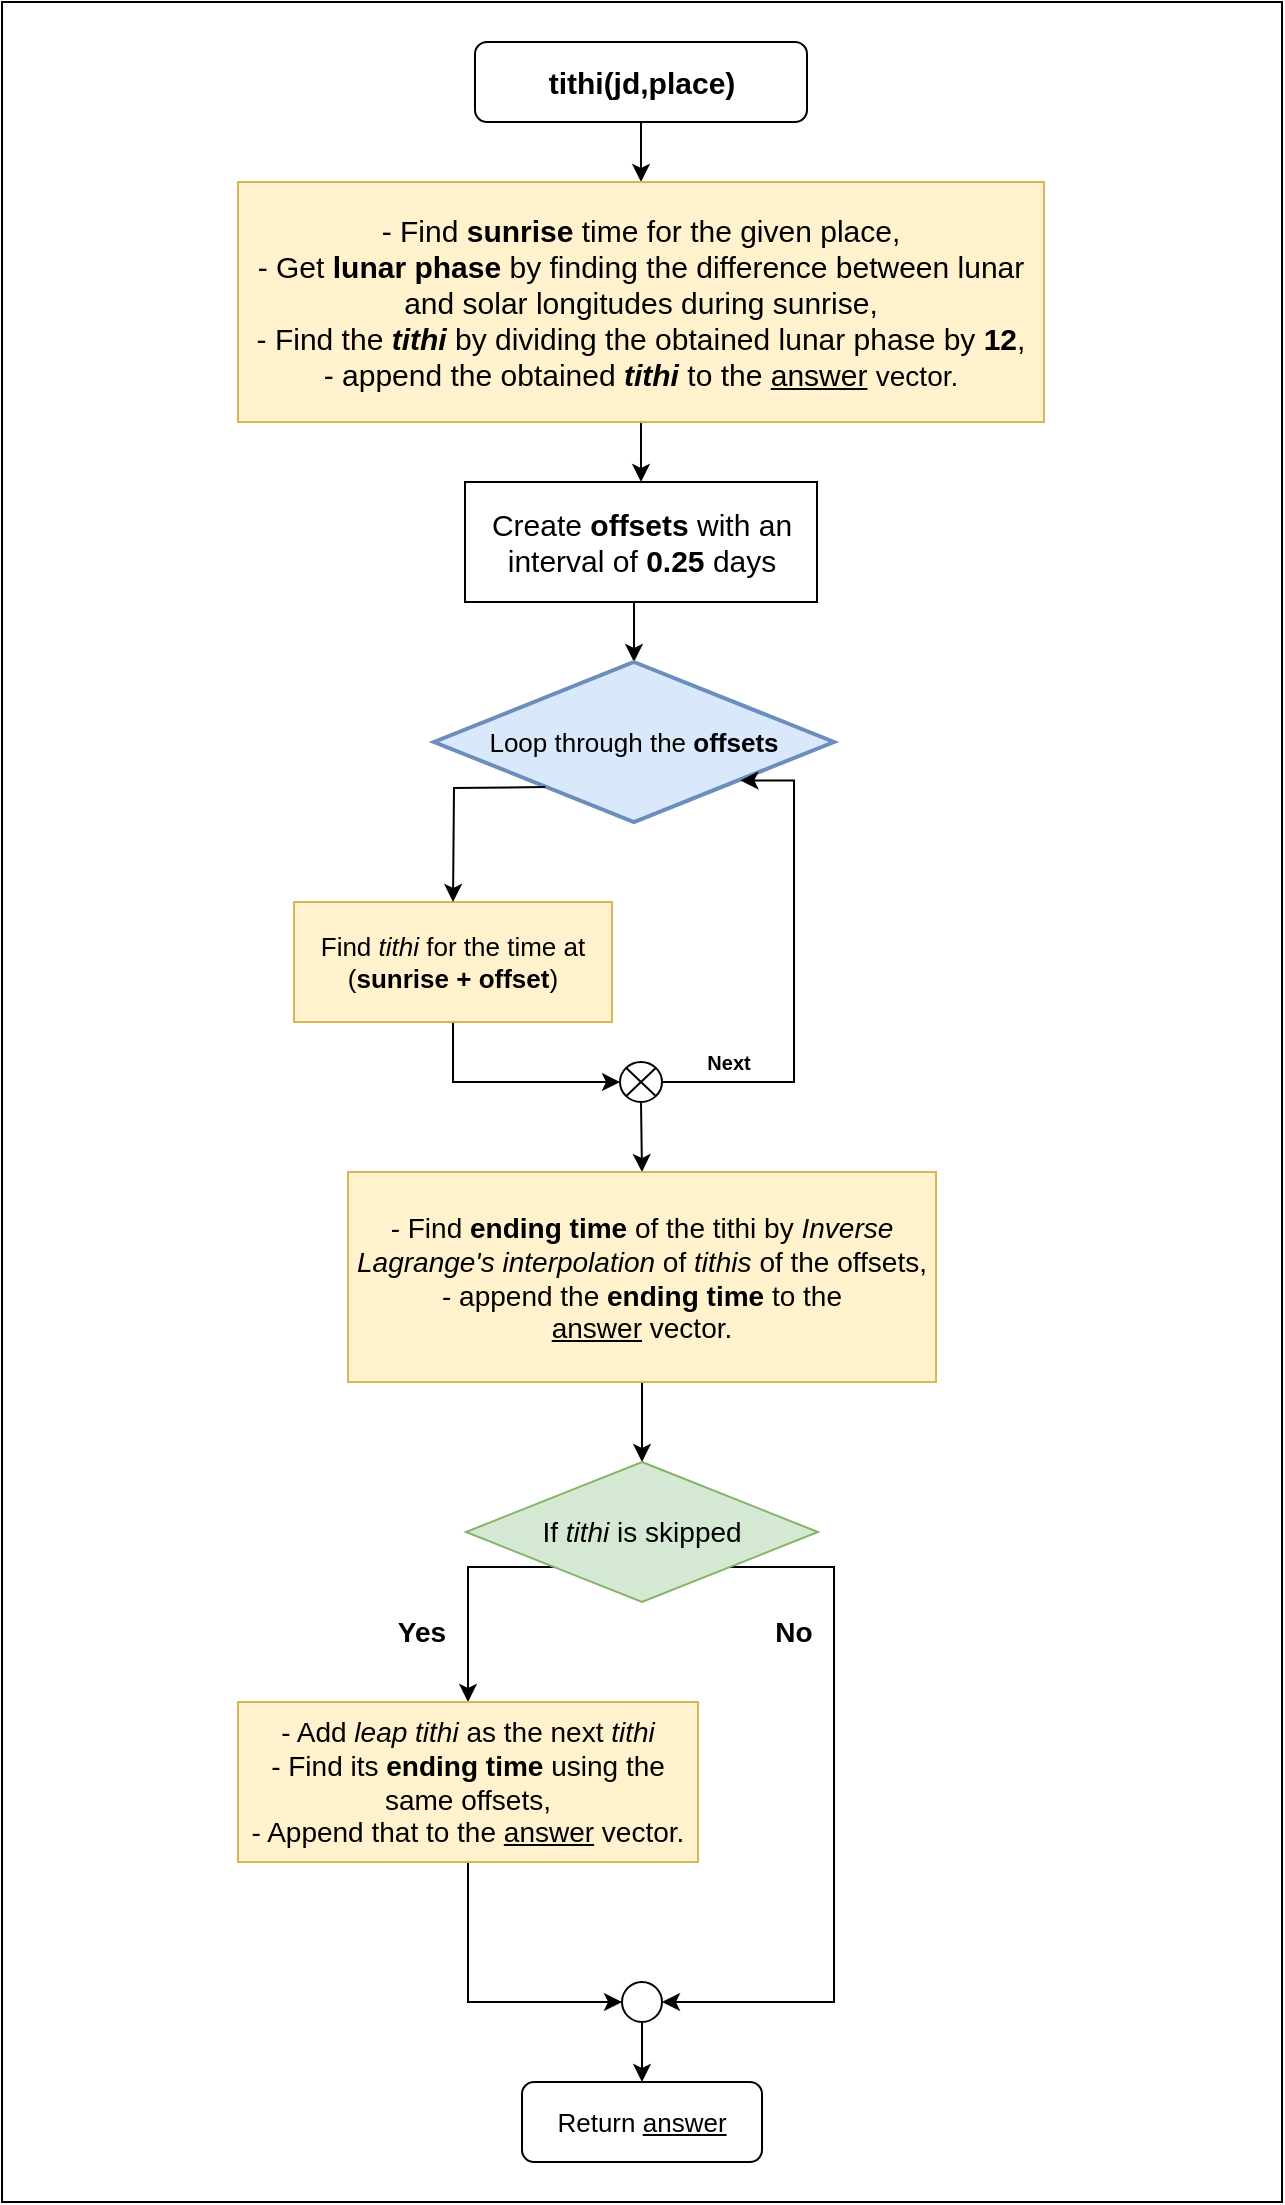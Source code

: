 <mxfile version="20.3.0" type="device"><diagram id="C5RBs43oDa-KdzZeNtuy" name="Page-1"><mxGraphModel dx="1955" dy="1150" grid="1" gridSize="10" guides="1" tooltips="1" connect="1" arrows="1" fold="1" page="1" pageScale="1" pageWidth="827" pageHeight="1169" math="0" shadow="0"><root><mxCell id="WIyWlLk6GJQsqaUBKTNV-0"/><mxCell id="WIyWlLk6GJQsqaUBKTNV-1" parent="WIyWlLk6GJQsqaUBKTNV-0"/><mxCell id="pMypvGUoGDW1pwkXLUvD-30" value="" style="rounded=0;whiteSpace=wrap;html=1;strokeColor=default;fontSize=13;fillColor=none;" vertex="1" parent="WIyWlLk6GJQsqaUBKTNV-1"><mxGeometry x="94" y="34" width="640" height="1100" as="geometry"/></mxCell><mxCell id="SKvpr_PSXpdz2S5gOXEd-4" style="edgeStyle=orthogonalEdgeStyle;rounded=0;orthogonalLoop=1;jettySize=auto;html=1;exitX=0.5;exitY=1;exitDx=0;exitDy=0;entryX=0.5;entryY=0;entryDx=0;entryDy=0;fontFamily=Helvetica;fontSize=15;" parent="WIyWlLk6GJQsqaUBKTNV-1" source="SKvpr_PSXpdz2S5gOXEd-1" target="SKvpr_PSXpdz2S5gOXEd-2" edge="1"><mxGeometry relative="1" as="geometry"/></mxCell><mxCell id="SKvpr_PSXpdz2S5gOXEd-1" value="&lt;font style=&quot;font-size: 15px;&quot;&gt;&lt;b style=&quot;&quot;&gt;tithi(jd,place)&lt;/b&gt;&lt;/font&gt;" style="rounded=1;whiteSpace=wrap;html=1;" parent="WIyWlLk6GJQsqaUBKTNV-1" vertex="1"><mxGeometry x="330.5" y="54" width="166" height="40" as="geometry"/></mxCell><mxCell id="SKvpr_PSXpdz2S5gOXEd-6" value="" style="edgeStyle=orthogonalEdgeStyle;rounded=0;orthogonalLoop=1;jettySize=auto;html=1;fontFamily=Helvetica;fontSize=15;" parent="WIyWlLk6GJQsqaUBKTNV-1" source="SKvpr_PSXpdz2S5gOXEd-2" target="SKvpr_PSXpdz2S5gOXEd-5" edge="1"><mxGeometry relative="1" as="geometry"/></mxCell><mxCell id="SKvpr_PSXpdz2S5gOXEd-2" value="- Find &lt;b&gt;sunrise &lt;/b&gt;time for the given place,&lt;br&gt;- Get &lt;b&gt;lunar phase&lt;/b&gt; by finding the difference between lunar and solar longitudes during sunrise,&lt;br&gt;- Find the &lt;b&gt;&lt;i&gt;tithi &lt;/i&gt;&lt;/b&gt;by dividing the obtained lunar phase by &lt;b&gt;12&lt;/b&gt;,&lt;br&gt;- append the obtained &lt;b&gt;&lt;i&gt;tithi&lt;/i&gt; &lt;/b&gt;to the &lt;u&gt;answer&lt;/u&gt;&lt;b&gt;&amp;nbsp;&lt;/b&gt;&lt;span style=&quot;font-size: 14px;&quot;&gt;vector.&lt;/span&gt;" style="rounded=0;whiteSpace=wrap;html=1;fontSize=15;fillColor=#fff2cc;strokeColor=#d6b656;" parent="WIyWlLk6GJQsqaUBKTNV-1" vertex="1"><mxGeometry x="212" y="124" width="403" height="120" as="geometry"/></mxCell><mxCell id="pMypvGUoGDW1pwkXLUvD-1" style="edgeStyle=orthogonalEdgeStyle;rounded=0;orthogonalLoop=1;jettySize=auto;html=1;exitX=0.5;exitY=1;exitDx=0;exitDy=0;entryX=0.5;entryY=0;entryDx=0;entryDy=0;entryPerimeter=0;fontSize=13;" edge="1" parent="WIyWlLk6GJQsqaUBKTNV-1" source="SKvpr_PSXpdz2S5gOXEd-5" target="pMypvGUoGDW1pwkXLUvD-0"><mxGeometry relative="1" as="geometry"/></mxCell><mxCell id="SKvpr_PSXpdz2S5gOXEd-5" value="Create &lt;b&gt;offsets&lt;/b&gt; with an interval of &lt;b&gt;0.25 &lt;/b&gt;days" style="rounded=0;whiteSpace=wrap;html=1;fontFamily=Helvetica;fontSize=15;" parent="WIyWlLk6GJQsqaUBKTNV-1" vertex="1"><mxGeometry x="325.5" y="274" width="176" height="60" as="geometry"/></mxCell><mxCell id="pMypvGUoGDW1pwkXLUvD-0" value="&lt;font style=&quot;font-size: 13px;&quot;&gt;Loop through the&amp;nbsp;&lt;b&gt;offsets&lt;/b&gt;&lt;/font&gt;" style="strokeWidth=2;html=1;shape=mxgraph.flowchart.decision;whiteSpace=wrap;fillColor=#dae8fc;strokeColor=#6c8ebf;" vertex="1" parent="WIyWlLk6GJQsqaUBKTNV-1"><mxGeometry x="310" y="364" width="200" height="80" as="geometry"/></mxCell><mxCell id="pMypvGUoGDW1pwkXLUvD-7" style="edgeStyle=orthogonalEdgeStyle;rounded=0;orthogonalLoop=1;jettySize=auto;html=1;exitX=0.5;exitY=1;exitDx=0;exitDy=0;entryX=0;entryY=0.5;entryDx=0;entryDy=0;entryPerimeter=0;fontSize=13;" edge="1" parent="WIyWlLk6GJQsqaUBKTNV-1" source="pMypvGUoGDW1pwkXLUvD-3" target="pMypvGUoGDW1pwkXLUvD-6"><mxGeometry relative="1" as="geometry"/></mxCell><mxCell id="pMypvGUoGDW1pwkXLUvD-3" value="Find &lt;i&gt;tithi&lt;/i&gt; for the time at (&lt;b&gt;sunrise + offset&lt;/b&gt;)" style="rounded=0;whiteSpace=wrap;html=1;fontSize=13;fillColor=#fff2cc;strokeColor=#d6b656;" vertex="1" parent="WIyWlLk6GJQsqaUBKTNV-1"><mxGeometry x="240" y="484" width="159" height="60" as="geometry"/></mxCell><mxCell id="pMypvGUoGDW1pwkXLUvD-4" value="" style="endArrow=classic;html=1;rounded=0;fontSize=13;entryX=0.5;entryY=0;entryDx=0;entryDy=0;exitX=0.278;exitY=0.782;exitDx=0;exitDy=0;exitPerimeter=0;" edge="1" parent="WIyWlLk6GJQsqaUBKTNV-1" source="pMypvGUoGDW1pwkXLUvD-0" target="pMypvGUoGDW1pwkXLUvD-3"><mxGeometry width="50" height="50" relative="1" as="geometry"><mxPoint x="380" y="424" as="sourcePoint"/><mxPoint x="430" y="374" as="targetPoint"/><Array as="points"><mxPoint x="320" y="427"/></Array></mxGeometry></mxCell><mxCell id="pMypvGUoGDW1pwkXLUvD-8" style="edgeStyle=orthogonalEdgeStyle;rounded=0;orthogonalLoop=1;jettySize=auto;html=1;exitX=1;exitY=0.5;exitDx=0;exitDy=0;exitPerimeter=0;fontSize=13;entryX=0.766;entryY=0.74;entryDx=0;entryDy=0;entryPerimeter=0;" edge="1" parent="WIyWlLk6GJQsqaUBKTNV-1" source="pMypvGUoGDW1pwkXLUvD-6" target="pMypvGUoGDW1pwkXLUvD-0"><mxGeometry relative="1" as="geometry"><mxPoint x="510" y="434" as="targetPoint"/><Array as="points"><mxPoint x="490" y="574"/><mxPoint x="490" y="423"/></Array></mxGeometry></mxCell><mxCell id="pMypvGUoGDW1pwkXLUvD-11" style="edgeStyle=orthogonalEdgeStyle;rounded=0;orthogonalLoop=1;jettySize=auto;html=1;exitX=0.5;exitY=1;exitDx=0;exitDy=0;exitPerimeter=0;entryX=0.5;entryY=0;entryDx=0;entryDy=0;fontSize=10;" edge="1" parent="WIyWlLk6GJQsqaUBKTNV-1" source="pMypvGUoGDW1pwkXLUvD-6" target="pMypvGUoGDW1pwkXLUvD-10"><mxGeometry relative="1" as="geometry"/></mxCell><mxCell id="pMypvGUoGDW1pwkXLUvD-6" value="" style="verticalLabelPosition=bottom;verticalAlign=top;html=1;shape=mxgraph.flowchart.or;fontSize=13;" vertex="1" parent="WIyWlLk6GJQsqaUBKTNV-1"><mxGeometry x="403" y="564" width="21" height="20" as="geometry"/></mxCell><mxCell id="pMypvGUoGDW1pwkXLUvD-9" value="&lt;font style=&quot;font-size: 10px;&quot;&gt;Next&lt;/font&gt;" style="text;strokeColor=none;fillColor=none;html=1;fontSize=24;fontStyle=1;verticalAlign=middle;align=center;" vertex="1" parent="WIyWlLk6GJQsqaUBKTNV-1"><mxGeometry x="433" y="550" width="47" height="20" as="geometry"/></mxCell><mxCell id="pMypvGUoGDW1pwkXLUvD-13" style="edgeStyle=orthogonalEdgeStyle;rounded=0;orthogonalLoop=1;jettySize=auto;html=1;exitX=0.5;exitY=1;exitDx=0;exitDy=0;entryX=0.5;entryY=0;entryDx=0;entryDy=0;fontSize=14;" edge="1" parent="WIyWlLk6GJQsqaUBKTNV-1" source="pMypvGUoGDW1pwkXLUvD-10" target="pMypvGUoGDW1pwkXLUvD-12"><mxGeometry relative="1" as="geometry"/></mxCell><mxCell id="pMypvGUoGDW1pwkXLUvD-10" value="&lt;font style=&quot;font-size: 14px;&quot;&gt;- Find &lt;b&gt;ending time&lt;/b&gt;&amp;nbsp;of the tithi by&amp;nbsp;&lt;i&gt;Inverse Lagrange's interpolation &lt;/i&gt;of &lt;i&gt;tithis &lt;/i&gt;of the offsets,&lt;br&gt;- append the &lt;b&gt;ending time&lt;/b&gt; to the &lt;u&gt;answer&lt;/u&gt;&amp;nbsp;&lt;/font&gt;&lt;span style=&quot;font-size: 14px;&quot;&gt;vector.&lt;/span&gt;" style="rounded=0;whiteSpace=wrap;html=1;fontSize=10;fillColor=#fff2cc;strokeColor=#d6b656;" vertex="1" parent="WIyWlLk6GJQsqaUBKTNV-1"><mxGeometry x="267" y="619" width="294" height="105" as="geometry"/></mxCell><mxCell id="pMypvGUoGDW1pwkXLUvD-16" style="edgeStyle=orthogonalEdgeStyle;rounded=0;orthogonalLoop=1;jettySize=auto;html=1;exitX=0;exitY=1;exitDx=0;exitDy=0;entryX=0.5;entryY=0;entryDx=0;entryDy=0;fontSize=14;" edge="1" parent="WIyWlLk6GJQsqaUBKTNV-1" source="pMypvGUoGDW1pwkXLUvD-12" target="pMypvGUoGDW1pwkXLUvD-14"><mxGeometry relative="1" as="geometry"><Array as="points"><mxPoint x="327" y="817"/></Array></mxGeometry></mxCell><mxCell id="pMypvGUoGDW1pwkXLUvD-21" style="edgeStyle=orthogonalEdgeStyle;rounded=0;orthogonalLoop=1;jettySize=auto;html=1;exitX=1;exitY=1;exitDx=0;exitDy=0;entryX=1;entryY=0.5;entryDx=0;entryDy=0;fontSize=14;" edge="1" parent="WIyWlLk6GJQsqaUBKTNV-1" source="pMypvGUoGDW1pwkXLUvD-12" target="pMypvGUoGDW1pwkXLUvD-18"><mxGeometry relative="1" as="geometry"><Array as="points"><mxPoint x="510" y="817"/><mxPoint x="510" y="1034"/></Array></mxGeometry></mxCell><mxCell id="pMypvGUoGDW1pwkXLUvD-12" value="If &lt;i&gt;tithi &lt;/i&gt;is skipped" style="rhombus;whiteSpace=wrap;html=1;fontSize=14;fillColor=#d5e8d4;strokeColor=#82b366;" vertex="1" parent="WIyWlLk6GJQsqaUBKTNV-1"><mxGeometry x="326" y="764" width="176" height="70" as="geometry"/></mxCell><mxCell id="pMypvGUoGDW1pwkXLUvD-20" style="edgeStyle=orthogonalEdgeStyle;rounded=0;orthogonalLoop=1;jettySize=auto;html=1;exitX=0.5;exitY=1;exitDx=0;exitDy=0;entryX=0;entryY=0.5;entryDx=0;entryDy=0;fontSize=14;" edge="1" parent="WIyWlLk6GJQsqaUBKTNV-1" source="pMypvGUoGDW1pwkXLUvD-14" target="pMypvGUoGDW1pwkXLUvD-18"><mxGeometry relative="1" as="geometry"/></mxCell><mxCell id="pMypvGUoGDW1pwkXLUvD-14" value="&amp;nbsp;- Add &lt;i&gt;leap tithi &lt;/i&gt;as the next &lt;i&gt;tithi&lt;/i&gt;&amp;nbsp;&lt;br&gt;- Find its &lt;b&gt;ending time&lt;/b&gt; using the same offsets,&lt;br&gt;- Append that to the &lt;u&gt;answer&lt;/u&gt; vector." style="rounded=0;whiteSpace=wrap;html=1;fontSize=14;fillColor=#fff2cc;strokeColor=#d6b656;" vertex="1" parent="WIyWlLk6GJQsqaUBKTNV-1"><mxGeometry x="212" y="884" width="230" height="80" as="geometry"/></mxCell><mxCell id="pMypvGUoGDW1pwkXLUvD-17" value="&lt;b&gt;Yes&lt;/b&gt;" style="text;html=1;strokeColor=none;fillColor=none;align=center;verticalAlign=middle;whiteSpace=wrap;rounded=0;fontSize=14;" vertex="1" parent="WIyWlLk6GJQsqaUBKTNV-1"><mxGeometry x="282" y="834" width="44" height="30" as="geometry"/></mxCell><mxCell id="pMypvGUoGDW1pwkXLUvD-27" style="edgeStyle=orthogonalEdgeStyle;rounded=0;orthogonalLoop=1;jettySize=auto;html=1;exitX=0.5;exitY=1;exitDx=0;exitDy=0;entryX=0.5;entryY=0;entryDx=0;entryDy=0;fontSize=14;" edge="1" parent="WIyWlLk6GJQsqaUBKTNV-1" source="pMypvGUoGDW1pwkXLUvD-18"><mxGeometry relative="1" as="geometry"><mxPoint x="414.0" y="1074" as="targetPoint"/></mxGeometry></mxCell><mxCell id="pMypvGUoGDW1pwkXLUvD-18" value="" style="ellipse;whiteSpace=wrap;html=1;aspect=fixed;fontSize=14;strokeColor=default;fillColor=#FFFFFF;" vertex="1" parent="WIyWlLk6GJQsqaUBKTNV-1"><mxGeometry x="404" y="1024" width="20" height="20" as="geometry"/></mxCell><mxCell id="pMypvGUoGDW1pwkXLUvD-22" value="&lt;b&gt;No&lt;/b&gt;" style="text;html=1;strokeColor=none;fillColor=none;align=center;verticalAlign=middle;whiteSpace=wrap;rounded=0;fontSize=14;" vertex="1" parent="WIyWlLk6GJQsqaUBKTNV-1"><mxGeometry x="460" y="834" width="60" height="30" as="geometry"/></mxCell><mxCell id="pMypvGUoGDW1pwkXLUvD-29" value="&lt;font style=&quot;font-size: 13px;&quot;&gt;Return&amp;nbsp;&lt;u&gt;answer&lt;/u&gt;&lt;/font&gt;" style="rounded=1;whiteSpace=wrap;html=1;strokeColor=default;fontSize=14;fillColor=#FFFFFF;" vertex="1" parent="WIyWlLk6GJQsqaUBKTNV-1"><mxGeometry x="354" y="1074" width="120" height="40" as="geometry"/></mxCell></root></mxGraphModel></diagram></mxfile>